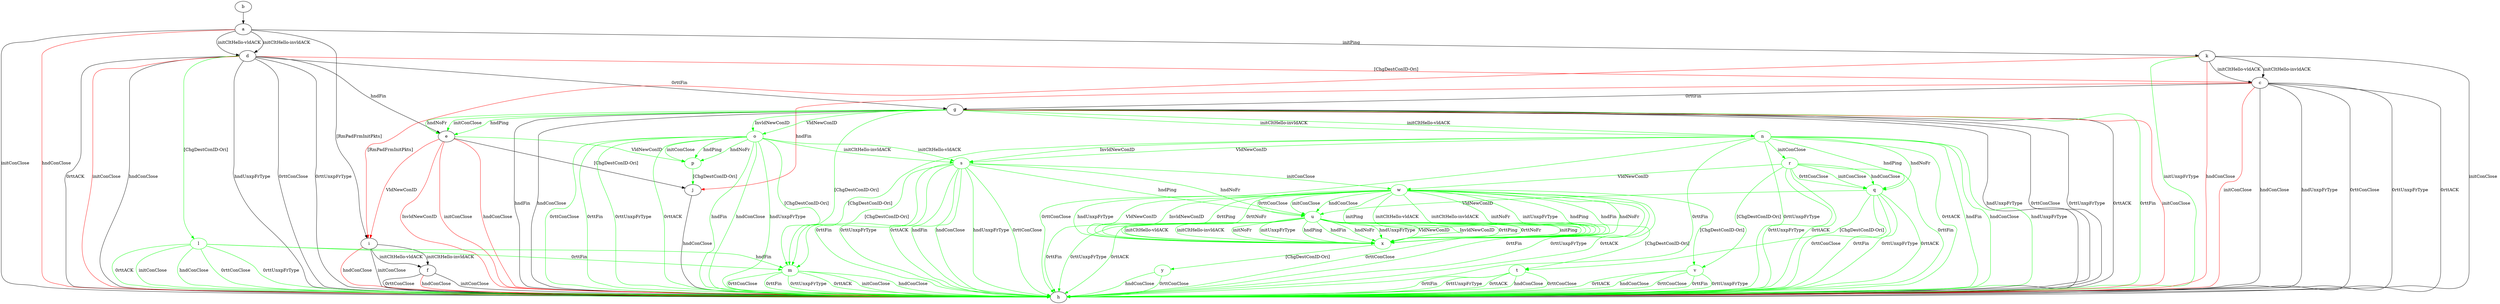 digraph "" {
	a -> d	[key=0,
		label="initCltHello-vldACK "];
	a -> d	[key=1,
		label="initCltHello-invldACK "];
	a -> h	[key=0,
		label="initConClose "];
	a -> h	[key=1,
		color=red,
		label="hndConClose "];
	a -> i	[key=0,
		label="[RmPadFrmInitPkts] "];
	a -> k	[key=0,
		label="initPing "];
	b -> a	[key=0];
	c -> g	[key=0,
		label="0rttFin "];
	c -> h	[key=0,
		label="hndConClose "];
	c -> h	[key=1,
		label="hndUnxpFrType "];
	c -> h	[key=2,
		label="0rttConClose "];
	c -> h	[key=3,
		label="0rttUnxpFrType "];
	c -> h	[key=4,
		label="0rttACK "];
	c -> h	[key=5,
		color=red,
		label="initConClose "];
	c -> j	[key=0,
		color=red,
		label="hndFin "];
	d -> c	[key=0,
		color=red,
		label="[ChgDestConID-Ori] "];
	d -> e	[key=0,
		label="hndFin "];
	d -> g	[key=0,
		label="0rttFin "];
	d -> h	[key=0,
		label="hndConClose "];
	d -> h	[key=1,
		label="hndUnxpFrType "];
	d -> h	[key=2,
		label="0rttConClose "];
	d -> h	[key=3,
		label="0rttUnxpFrType "];
	d -> h	[key=4,
		label="0rttACK "];
	d -> h	[key=5,
		color=red,
		label="initConClose "];
	l	[color=green];
	d -> l	[key=0,
		color=green,
		label="[ChgDestConID-Ori] "];
	e -> h	[key=0,
		color=red,
		label="initConClose "];
	e -> h	[key=1,
		color=red,
		label="hndConClose "];
	e -> h	[key=2,
		color=red,
		label="InvldNewConID "];
	e -> i	[key=0,
		color=red,
		label="VldNewConID "];
	e -> j	[key=0,
		label="[ChgDestConID-Ori] "];
	p	[color=green];
	e -> p	[key=0,
		color=green,
		label="VldNewConID "];
	f -> h	[key=0,
		label="initConClose "];
	f -> h	[key=1,
		label="0rttConClose "];
	f -> h	[key=2,
		color=red,
		label="hndConClose "];
	g -> e	[key=0,
		color=green,
		label="initConClose "];
	g -> e	[key=1,
		color=green,
		label="hndPing "];
	g -> e	[key=2,
		color=green,
		label="hndNoFr "];
	g -> h	[key=0,
		label="hndFin "];
	g -> h	[key=1,
		label="hndConClose "];
	g -> h	[key=2,
		label="hndUnxpFrType "];
	g -> h	[key=3,
		label="0rttConClose "];
	g -> h	[key=4,
		label="0rttUnxpFrType "];
	g -> h	[key=5,
		label="0rttACK "];
	g -> h	[key=6,
		color=green,
		label="0rttFin "];
	g -> h	[key=7,
		color=red,
		label="initConClose "];
	m	[color=green];
	g -> m	[key=0,
		color=green,
		label="[ChgDestConID-Ori] "];
	n	[color=green];
	g -> n	[key=0,
		color=green,
		label="initCltHello-vldACK "];
	g -> n	[key=1,
		color=green,
		label="initCltHello-invldACK "];
	o	[color=green];
	g -> o	[key=0,
		color=green,
		label="VldNewConID "];
	g -> o	[key=1,
		color=green,
		label="InvldNewConID "];
	i -> f	[key=0,
		label="initCltHello-vldACK "];
	i -> f	[key=1,
		label="initCltHello-invldACK "];
	i -> h	[key=0,
		label="initConClose "];
	i -> h	[key=1,
		color=red,
		label="hndConClose "];
	j -> h	[key=0,
		label="hndConClose "];
	k -> c	[key=0,
		label="initCltHello-vldACK "];
	k -> c	[key=1,
		label="initCltHello-invldACK "];
	k -> h	[key=0,
		label="initConClose "];
	k -> h	[key=1,
		color=green,
		label="initUnxpFrType "];
	k -> h	[key=2,
		color=red,
		label="hndConClose "];
	k -> i	[key=0,
		color=red,
		label="[RmPadFrmInitPkts] "];
	l -> h	[key=0,
		color=green,
		label="initConClose "];
	l -> h	[key=1,
		color=green,
		label="hndConClose "];
	l -> h	[key=2,
		color=green,
		label="0rttConClose "];
	l -> h	[key=3,
		color=green,
		label="0rttUnxpFrType "];
	l -> h	[key=4,
		color=green,
		label="0rttACK "];
	l -> m	[key=0,
		color=green,
		label="hndFin "];
	l -> m	[key=1,
		color=green,
		label="0rttFin "];
	m -> h	[key=0,
		color=green,
		label="initConClose "];
	m -> h	[key=1,
		color=green,
		label="hndConClose "];
	m -> h	[key=2,
		color=green,
		label="0rttConClose "];
	m -> h	[key=3,
		color=green,
		label="0rttFin "];
	m -> h	[key=4,
		color=green,
		label="0rttUnxpFrType "];
	m -> h	[key=5,
		color=green,
		label="0rttACK "];
	n -> h	[key=0,
		color=green,
		label="hndFin "];
	n -> h	[key=1,
		color=green,
		label="hndConClose "];
	n -> h	[key=2,
		color=green,
		label="hndUnxpFrType "];
	n -> h	[key=3,
		color=green,
		label="0rttConClose "];
	n -> h	[key=4,
		color=green,
		label="0rttFin "];
	n -> h	[key=5,
		color=green,
		label="0rttUnxpFrType "];
	n -> h	[key=6,
		color=green,
		label="0rttACK "];
	n -> m	[key=0,
		color=green,
		label="[ChgDestConID-Ori] "];
	q	[color=green];
	n -> q	[key=0,
		color=green,
		label="hndPing "];
	n -> q	[key=1,
		color=green,
		label="hndNoFr "];
	r	[color=green];
	n -> r	[key=0,
		color=green,
		label="initConClose "];
	s	[color=green];
	n -> s	[key=0,
		color=green,
		label="VldNewConID "];
	n -> s	[key=1,
		color=green,
		label="InvldNewConID "];
	o -> h	[key=0,
		color=green,
		label="hndFin "];
	o -> h	[key=1,
		color=green,
		label="hndConClose "];
	o -> h	[key=2,
		color=green,
		label="hndUnxpFrType "];
	o -> h	[key=3,
		color=green,
		label="0rttConClose "];
	o -> h	[key=4,
		color=green,
		label="0rttFin "];
	o -> h	[key=5,
		color=green,
		label="0rttUnxpFrType "];
	o -> h	[key=6,
		color=green,
		label="0rttACK "];
	o -> m	[key=0,
		color=green,
		label="[ChgDestConID-Ori] "];
	o -> p	[key=0,
		color=green,
		label="initConClose "];
	o -> p	[key=1,
		color=green,
		label="hndPing "];
	o -> p	[key=2,
		color=green,
		label="hndNoFr "];
	o -> s	[key=0,
		color=green,
		label="initCltHello-vldACK "];
	o -> s	[key=1,
		color=green,
		label="initCltHello-invldACK "];
	p -> j	[key=0,
		color=green,
		label="[ChgDestConID-Ori] "];
	q -> h	[key=0,
		color=green,
		label="0rttConClose "];
	q -> h	[key=1,
		color=green,
		label="0rttFin "];
	q -> h	[key=2,
		color=green,
		label="0rttUnxpFrType "];
	q -> h	[key=3,
		color=green,
		label="0rttACK "];
	t	[color=green];
	q -> t	[key=0,
		color=green,
		label="[ChgDestConID-Ori] "];
	u	[color=green];
	q -> u	[key=0,
		color=green,
		label="VldNewConID "];
	r -> h	[key=0,
		color=green,
		label="0rttFin "];
	r -> h	[key=1,
		color=green,
		label="0rttUnxpFrType "];
	r -> h	[key=2,
		color=green,
		label="0rttACK "];
	r -> q	[key=0,
		color=green,
		label="initConClose "];
	r -> q	[key=1,
		color=green,
		label="hndConClose "];
	r -> q	[key=2,
		color=green,
		label="0rttConClose "];
	v	[color=green];
	r -> v	[key=0,
		color=green,
		label="[ChgDestConID-Ori] "];
	w	[color=green];
	r -> w	[key=0,
		color=green,
		label="VldNewConID "];
	s -> h	[key=0,
		color=green,
		label="hndFin "];
	s -> h	[key=1,
		color=green,
		label="hndConClose "];
	s -> h	[key=2,
		color=green,
		label="hndUnxpFrType "];
	s -> h	[key=3,
		color=green,
		label="0rttConClose "];
	s -> h	[key=4,
		color=green,
		label="0rttFin "];
	s -> h	[key=5,
		color=green,
		label="0rttUnxpFrType "];
	s -> h	[key=6,
		color=green,
		label="0rttACK "];
	s -> m	[key=0,
		color=green,
		label="[ChgDestConID-Ori] "];
	s -> u	[key=0,
		color=green,
		label="hndPing "];
	s -> u	[key=1,
		color=green,
		label="hndNoFr "];
	s -> w	[key=0,
		color=green,
		label="initConClose "];
	t -> h	[key=0,
		color=green,
		label="hndConClose "];
	t -> h	[key=1,
		color=green,
		label="0rttConClose "];
	t -> h	[key=2,
		color=green,
		label="0rttFin "];
	t -> h	[key=3,
		color=green,
		label="0rttUnxpFrType "];
	t -> h	[key=4,
		color=green,
		label="0rttACK "];
	u -> h	[key=0,
		color=green,
		label="0rttConClose "];
	u -> h	[key=1,
		color=green,
		label="0rttFin "];
	u -> h	[key=2,
		color=green,
		label="0rttUnxpFrType "];
	u -> h	[key=3,
		color=green,
		label="0rttACK "];
	u -> t	[key=0,
		color=green,
		label="[ChgDestConID-Ori] "];
	x	[color=green];
	u -> x	[key=0,
		color=green,
		label="initPing "];
	u -> x	[key=1,
		color=green,
		label="initCltHello-vldACK "];
	u -> x	[key=2,
		color=green,
		label="initCltHello-invldACK "];
	u -> x	[key=3,
		color=green,
		label="initNoFr "];
	u -> x	[key=4,
		color=green,
		label="initUnxpFrType "];
	u -> x	[key=5,
		color=green,
		label="hndPing "];
	u -> x	[key=6,
		color=green,
		label="hndFin "];
	u -> x	[key=7,
		color=green,
		label="hndNoFr "];
	u -> x	[key=8,
		color=green,
		label="hndUnxpFrType "];
	u -> x	[key=9,
		color=green,
		label="VldNewConID "];
	u -> x	[key=10,
		color=green,
		label="InvldNewConID "];
	u -> x	[key=11,
		color=green,
		label="0rttPing "];
	u -> x	[key=12,
		color=green,
		label="0rttNoFr "];
	v -> h	[key=0,
		color=green,
		label="hndConClose "];
	v -> h	[key=1,
		color=green,
		label="0rttConClose "];
	v -> h	[key=2,
		color=green,
		label="0rttFin "];
	v -> h	[key=3,
		color=green,
		label="0rttUnxpFrType "];
	v -> h	[key=4,
		color=green,
		label="0rttACK "];
	w -> h	[key=0,
		color=green,
		label="0rttFin "];
	w -> h	[key=1,
		color=green,
		label="0rttUnxpFrType "];
	w -> h	[key=2,
		color=green,
		label="0rttACK "];
	w -> u	[key=0,
		color=green,
		label="initConClose "];
	w -> u	[key=1,
		color=green,
		label="hndConClose "];
	w -> u	[key=2,
		color=green,
		label="0rttConClose "];
	w -> v	[key=0,
		color=green,
		label="[ChgDestConID-Ori] "];
	w -> x	[key=0,
		color=green,
		label="initPing "];
	w -> x	[key=1,
		color=green,
		label="initCltHello-vldACK "];
	w -> x	[key=2,
		color=green,
		label="initCltHello-invldACK "];
	w -> x	[key=3,
		color=green,
		label="initNoFr "];
	w -> x	[key=4,
		color=green,
		label="initUnxpFrType "];
	w -> x	[key=5,
		color=green,
		label="hndPing "];
	w -> x	[key=6,
		color=green,
		label="hndFin "];
	w -> x	[key=7,
		color=green,
		label="hndNoFr "];
	w -> x	[key=8,
		color=green,
		label="hndUnxpFrType "];
	w -> x	[key=9,
		color=green,
		label="VldNewConID "];
	w -> x	[key=10,
		color=green,
		label="InvldNewConID "];
	w -> x	[key=11,
		color=green,
		label="0rttPing "];
	w -> x	[key=12,
		color=green,
		label="0rttNoFr "];
	y	[color=green];
	x -> y	[key=0,
		color=green,
		label="[ChgDestConID-Ori] "];
	y -> h	[key=0,
		color=green,
		label="hndConClose "];
	y -> h	[key=1,
		color=green,
		label="0rttConClose "];
}

